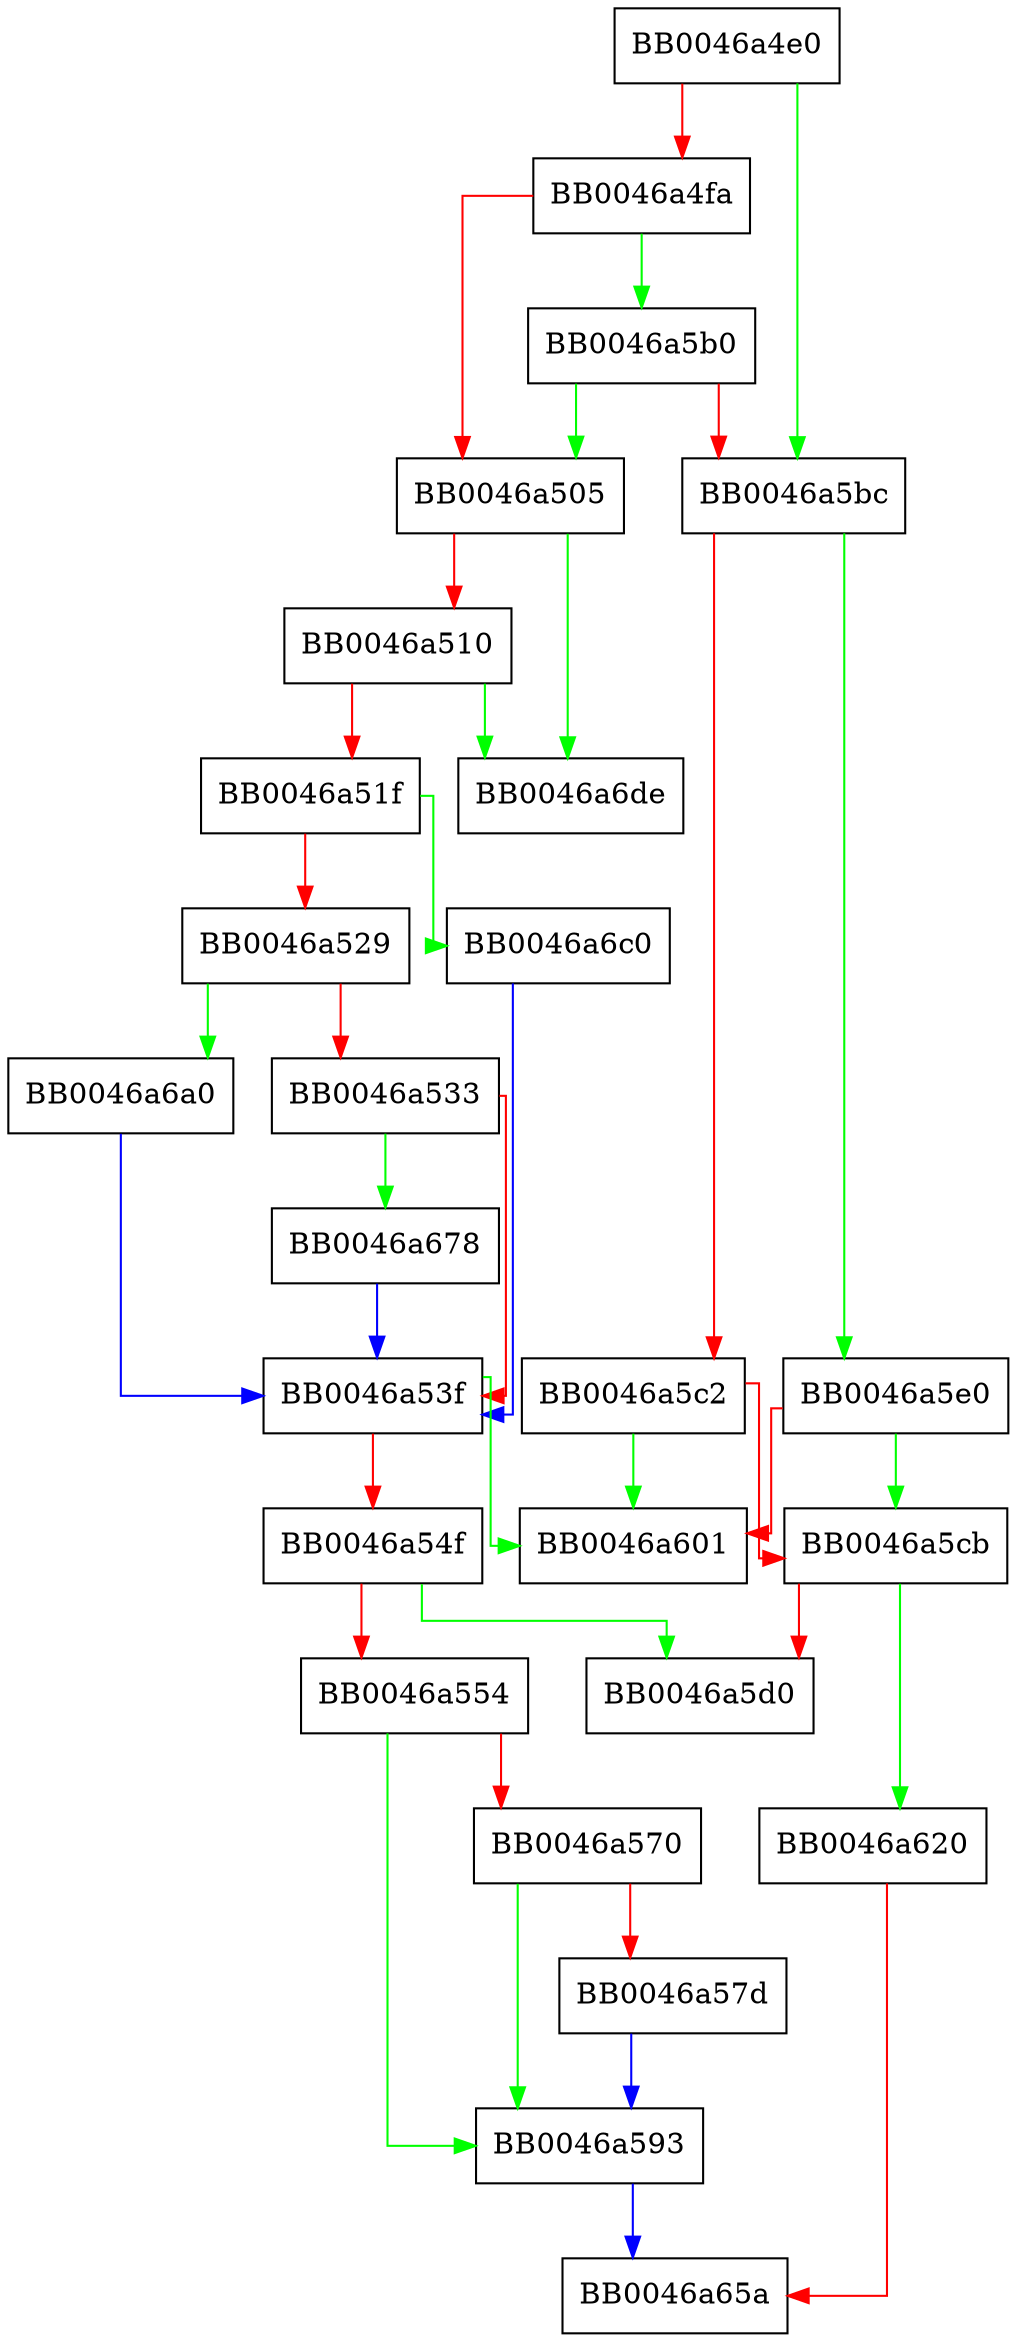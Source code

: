 digraph bio_open_default_ {
  node [shape="box"];
  graph [splines=ortho];
  BB0046a4e0 -> BB0046a5bc [color="green"];
  BB0046a4e0 -> BB0046a4fa [color="red"];
  BB0046a4fa -> BB0046a5b0 [color="green"];
  BB0046a4fa -> BB0046a505 [color="red"];
  BB0046a505 -> BB0046a6de [color="green"];
  BB0046a505 -> BB0046a510 [color="red"];
  BB0046a510 -> BB0046a6de [color="green"];
  BB0046a510 -> BB0046a51f [color="red"];
  BB0046a51f -> BB0046a6c0 [color="green"];
  BB0046a51f -> BB0046a529 [color="red"];
  BB0046a529 -> BB0046a6a0 [color="green"];
  BB0046a529 -> BB0046a533 [color="red"];
  BB0046a533 -> BB0046a678 [color="green"];
  BB0046a533 -> BB0046a53f [color="red"];
  BB0046a53f -> BB0046a601 [color="green"];
  BB0046a53f -> BB0046a54f [color="red"];
  BB0046a54f -> BB0046a5d0 [color="green"];
  BB0046a54f -> BB0046a554 [color="red"];
  BB0046a554 -> BB0046a593 [color="green"];
  BB0046a554 -> BB0046a570 [color="red"];
  BB0046a570 -> BB0046a593 [color="green"];
  BB0046a570 -> BB0046a57d [color="red"];
  BB0046a57d -> BB0046a593 [color="blue"];
  BB0046a593 -> BB0046a65a [color="blue"];
  BB0046a5b0 -> BB0046a505 [color="green"];
  BB0046a5b0 -> BB0046a5bc [color="red"];
  BB0046a5bc -> BB0046a5e0 [color="green"];
  BB0046a5bc -> BB0046a5c2 [color="red"];
  BB0046a5c2 -> BB0046a601 [color="green"];
  BB0046a5c2 -> BB0046a5cb [color="red"];
  BB0046a5cb -> BB0046a620 [color="green"];
  BB0046a5cb -> BB0046a5d0 [color="red"];
  BB0046a5e0 -> BB0046a5cb [color="green"];
  BB0046a5e0 -> BB0046a601 [color="red"];
  BB0046a620 -> BB0046a65a [color="red"];
  BB0046a678 -> BB0046a53f [color="blue"];
  BB0046a6a0 -> BB0046a53f [color="blue"];
  BB0046a6c0 -> BB0046a53f [color="blue"];
}